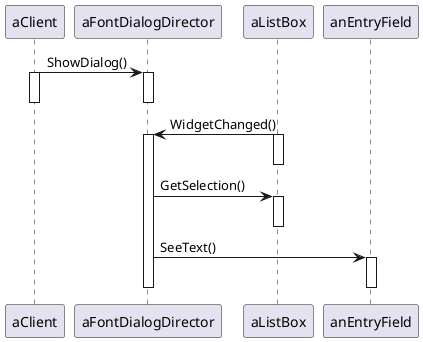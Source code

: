 @startuml
participant aClient
participant aFontDialogDirector

participant aListBox
participant anEntryField

aClient -> aFontDialogDirector : ShowDialog()
activate aClient
activate aFontDialogDirector

deactivate aFontDialogDirector
deactivate aClient
aListBox -> aFontDialogDirector : WidgetChanged()
activate aListBox
activate aFontDialogDirector

deactivate aListBox
aFontDialogDirector -> aListBox : GetSelection()
activate aListBox

deactivate aListBox
aFontDialogDirector -> anEntryField : SeeText()
activate anEntryField

deactivate anEntryField
deactivate aFontDialogDirector
@enduml
